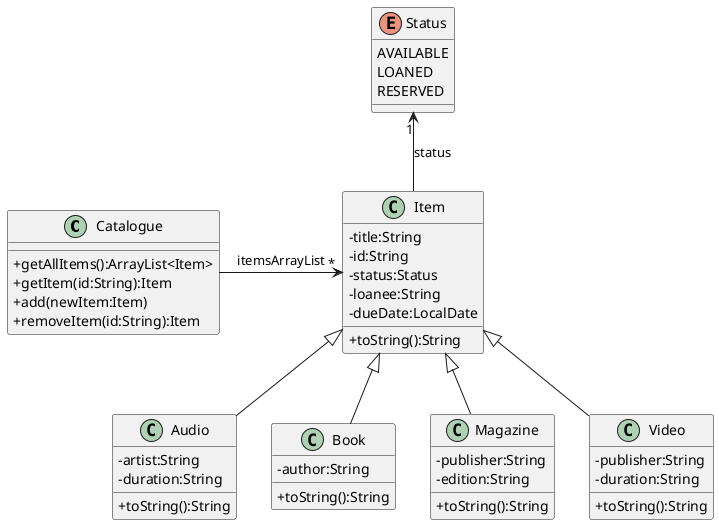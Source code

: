 @startuml
skinparam classAttributeIconSize 0

class Catalogue {
    +getAllItems():ArrayList<Item>
    +getItem(id:String):Item
    +add(newItem:Item)
    +removeItem(id:String):Item
}

class Item {
    -title:String
    -id:String
    -status:Status
    -loanee:String
    -dueDate:LocalDate
    +toString():String
}

class Audio {
    -artist:String
    -duration:String
    +toString():String
}

class Book {
    -author:String
    +toString():String
}

class Magazine {
    -publisher:String
    -edition:String
    +toString():String
}

class Video {
    -publisher:String
    -duration:String
    +toString():String
}

enum Status {
    AVAILABLE
    LOANED
    RESERVED
}


Audio -up-|> Item
Book -up-|> Item
Magazine -up-|> Item
Video -up-|> Item

Item -u-> "1" Status : status
Catalogue -> "*" Item : itemsArrayList
@enduml
